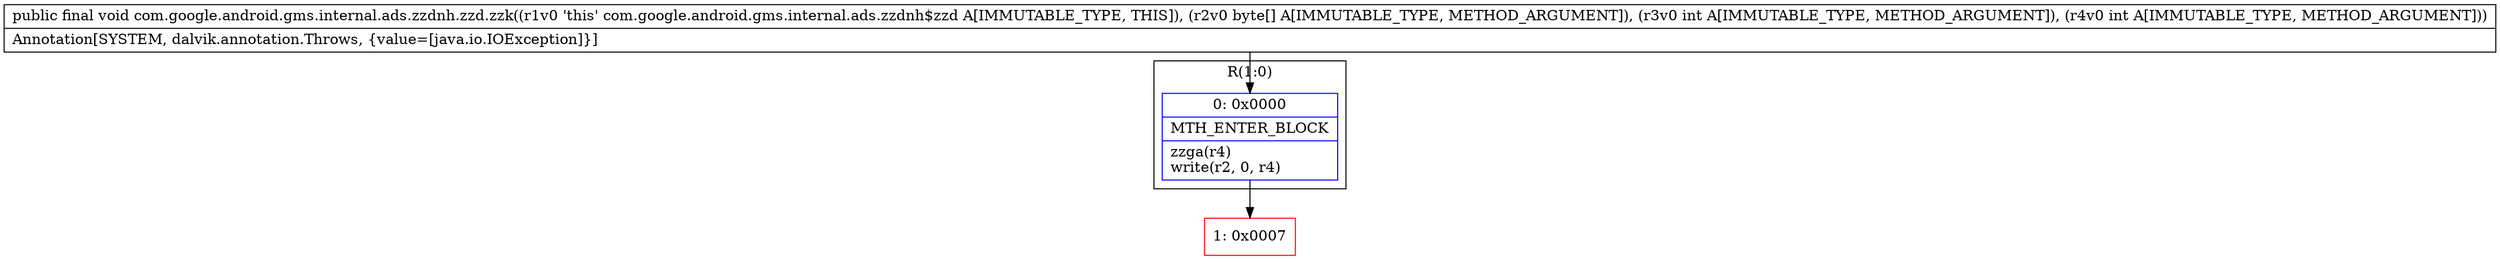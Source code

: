 digraph "CFG forcom.google.android.gms.internal.ads.zzdnh.zzd.zzk([BII)V" {
subgraph cluster_Region_33169471 {
label = "R(1:0)";
node [shape=record,color=blue];
Node_0 [shape=record,label="{0\:\ 0x0000|MTH_ENTER_BLOCK\l|zzga(r4)\lwrite(r2, 0, r4)\l}"];
}
Node_1 [shape=record,color=red,label="{1\:\ 0x0007}"];
MethodNode[shape=record,label="{public final void com.google.android.gms.internal.ads.zzdnh.zzd.zzk((r1v0 'this' com.google.android.gms.internal.ads.zzdnh$zzd A[IMMUTABLE_TYPE, THIS]), (r2v0 byte[] A[IMMUTABLE_TYPE, METHOD_ARGUMENT]), (r3v0 int A[IMMUTABLE_TYPE, METHOD_ARGUMENT]), (r4v0 int A[IMMUTABLE_TYPE, METHOD_ARGUMENT]))  | Annotation[SYSTEM, dalvik.annotation.Throws, \{value=[java.io.IOException]\}]\l}"];
MethodNode -> Node_0;
Node_0 -> Node_1;
}

